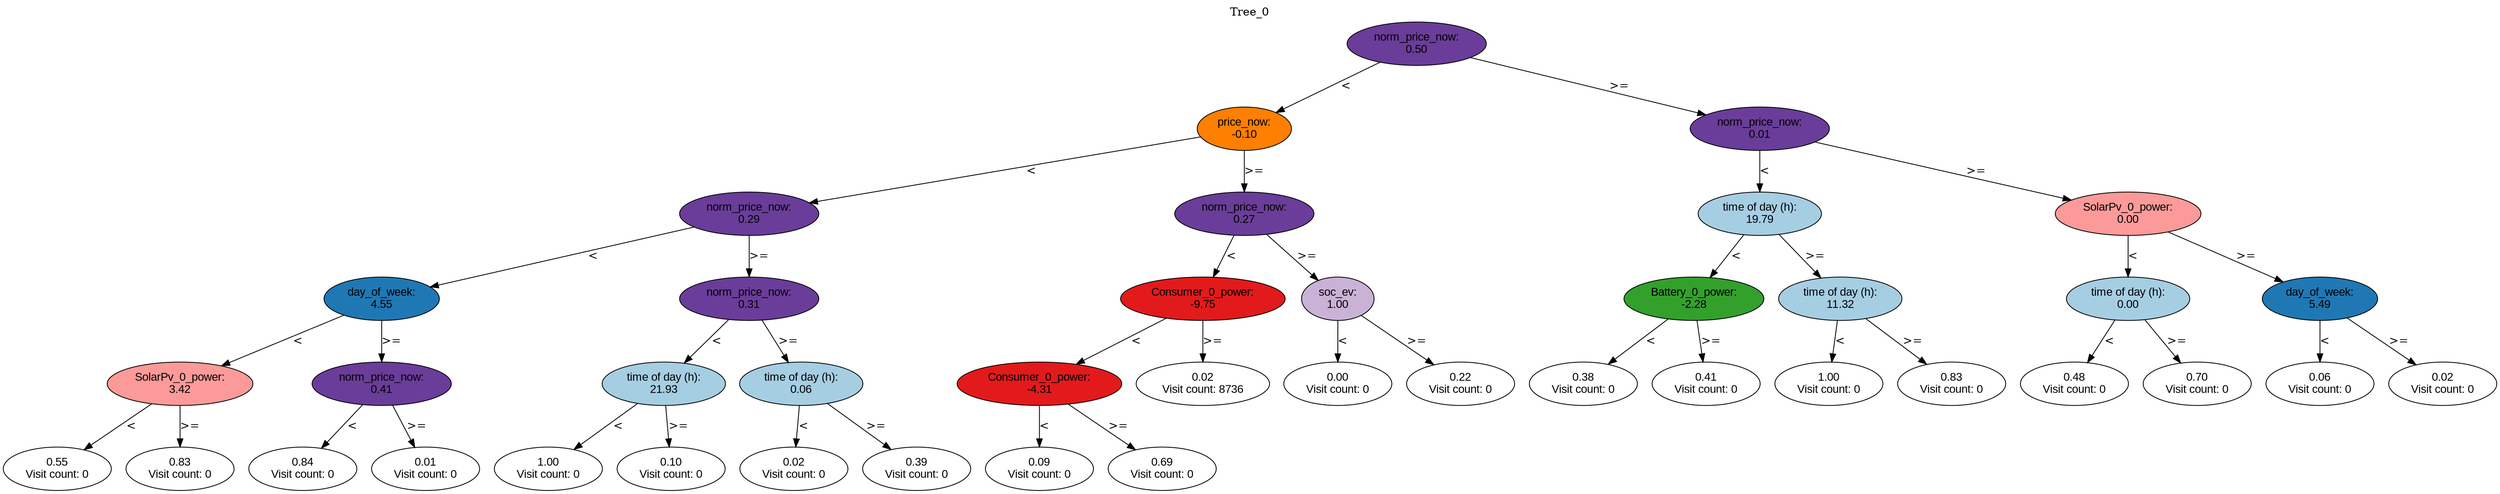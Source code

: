 digraph BST {
    node [fontname="Arial" style=filled colorscheme=paired12];
    0 [ label = "norm_price_now:
0.50" fillcolor=10];
    1 [ label = "price_now:
-0.10" fillcolor=8];
    2 [ label = "norm_price_now:
0.29" fillcolor=10];
    3 [ label = "day_of_week:
4.55" fillcolor=2];
    4 [ label = "SolarPv_0_power:
3.42" fillcolor=5];
    5 [ label = "0.55
Visit count: 0" fillcolor=white];
    6 [ label = "0.83
Visit count: 0" fillcolor=white];
    7 [ label = "norm_price_now:
0.41" fillcolor=10];
    8 [ label = "0.84
Visit count: 0" fillcolor=white];
    9 [ label = "0.01
Visit count: 0" fillcolor=white];
    10 [ label = "norm_price_now:
0.31" fillcolor=10];
    11 [ label = "time of day (h):
21.93" fillcolor=1];
    12 [ label = "1.00
Visit count: 0" fillcolor=white];
    13 [ label = "0.10
Visit count: 0" fillcolor=white];
    14 [ label = "time of day (h):
0.06" fillcolor=1];
    15 [ label = "0.02
Visit count: 0" fillcolor=white];
    16 [ label = "0.39
Visit count: 0" fillcolor=white];
    17 [ label = "norm_price_now:
0.27" fillcolor=10];
    18 [ label = "Consumer_0_power:
-9.75" fillcolor=6];
    19 [ label = "Consumer_0_power:
-4.31" fillcolor=6];
    20 [ label = "0.09
Visit count: 0" fillcolor=white];
    21 [ label = "0.69
Visit count: 0" fillcolor=white];
    22 [ label = "0.02
Visit count: 8736" fillcolor=white];
    23 [ label = "soc_ev:
1.00" fillcolor=9];
    24 [ label = "0.00
Visit count: 0" fillcolor=white];
    25 [ label = "0.22
Visit count: 0" fillcolor=white];
    26 [ label = "norm_price_now:
0.01" fillcolor=10];
    27 [ label = "time of day (h):
19.79" fillcolor=1];
    28 [ label = "Battery_0_power:
-2.28" fillcolor=4];
    29 [ label = "0.38
Visit count: 0" fillcolor=white];
    30 [ label = "0.41
Visit count: 0" fillcolor=white];
    31 [ label = "time of day (h):
11.32" fillcolor=1];
    32 [ label = "1.00
Visit count: 0" fillcolor=white];
    33 [ label = "0.83
Visit count: 0" fillcolor=white];
    34 [ label = "SolarPv_0_power:
0.00" fillcolor=5];
    35 [ label = "time of day (h):
0.00" fillcolor=1];
    36 [ label = "0.48
Visit count: 0" fillcolor=white];
    37 [ label = "0.70
Visit count: 0" fillcolor=white];
    38 [ label = "day_of_week:
5.49" fillcolor=2];
    39 [ label = "0.06
Visit count: 0" fillcolor=white];
    40 [ label = "0.02
Visit count: 0" fillcolor=white];

    0  -> 1[ label = "<"];
    0  -> 26[ label = ">="];
    1  -> 2[ label = "<"];
    1  -> 17[ label = ">="];
    2  -> 3[ label = "<"];
    2  -> 10[ label = ">="];
    3  -> 4[ label = "<"];
    3  -> 7[ label = ">="];
    4  -> 5[ label = "<"];
    4  -> 6[ label = ">="];
    7  -> 8[ label = "<"];
    7  -> 9[ label = ">="];
    10  -> 11[ label = "<"];
    10  -> 14[ label = ">="];
    11  -> 12[ label = "<"];
    11  -> 13[ label = ">="];
    14  -> 15[ label = "<"];
    14  -> 16[ label = ">="];
    17  -> 18[ label = "<"];
    17  -> 23[ label = ">="];
    18  -> 19[ label = "<"];
    18  -> 22[ label = ">="];
    19  -> 20[ label = "<"];
    19  -> 21[ label = ">="];
    23  -> 24[ label = "<"];
    23  -> 25[ label = ">="];
    26  -> 27[ label = "<"];
    26  -> 34[ label = ">="];
    27  -> 28[ label = "<"];
    27  -> 31[ label = ">="];
    28  -> 29[ label = "<"];
    28  -> 30[ label = ">="];
    31  -> 32[ label = "<"];
    31  -> 33[ label = ">="];
    34  -> 35[ label = "<"];
    34  -> 38[ label = ">="];
    35  -> 36[ label = "<"];
    35  -> 37[ label = ">="];
    38  -> 39[ label = "<"];
    38  -> 40[ label = ">="];

    labelloc="t";
    label="Tree_0";
}